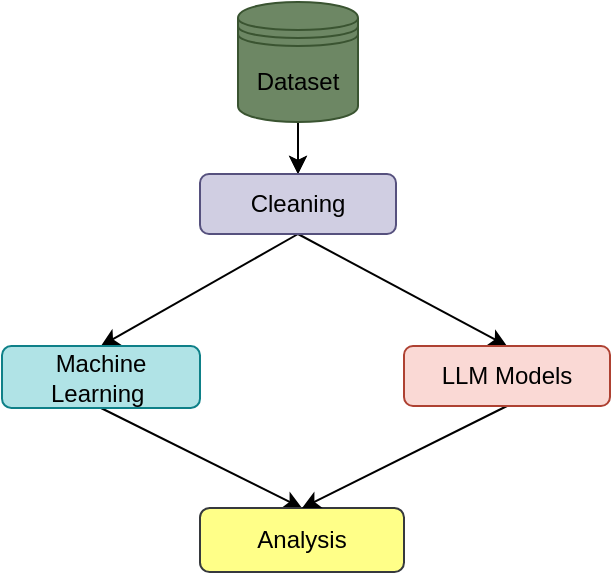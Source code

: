 <mxfile>
    <diagram id="2--Vx5D1j5wFZKc1GEul" name="Page-1">
        <mxGraphModel dx="632" dy="294" grid="0" gridSize="10" guides="1" tooltips="1" connect="1" arrows="1" fold="1" page="1" pageScale="1" pageWidth="1000" pageHeight="1000" background="#ffffff" math="0" shadow="0">
            <root>
                <mxCell id="0"/>
                <mxCell id="1" parent="0"/>
                <mxCell id="5" value="" style="edgeStyle=none;html=1;fontColor=default;" edge="1" parent="1" source="2" target="4">
                    <mxGeometry relative="1" as="geometry"/>
                </mxCell>
                <mxCell id="6" style="edgeStyle=none;html=1;exitX=0.5;exitY=1;exitDx=0;exitDy=0;entryX=0.5;entryY=0;entryDx=0;entryDy=0;fontColor=default;strokeColor=#000000;strokeWidth=1;shadow=0;" edge="1" parent="1" source="2" target="4">
                    <mxGeometry relative="1" as="geometry"/>
                </mxCell>
                <mxCell id="2" value="&lt;font color=&quot;#000000&quot;&gt;Dataset&lt;/font&gt;" style="shape=datastore;whiteSpace=wrap;html=1;labelBorderColor=none;fontColor=#ffffff;fillColor=#6d8764;strokeColor=#3A5431;" vertex="1" parent="1">
                    <mxGeometry x="337" y="10" width="60" height="60" as="geometry"/>
                </mxCell>
                <mxCell id="12" style="edgeStyle=none;html=1;exitX=0.5;exitY=1;exitDx=0;exitDy=0;entryX=0.5;entryY=0;entryDx=0;entryDy=0;shadow=0;strokeColor=#000000;strokeWidth=1;fontColor=default;" edge="1" parent="1" source="4" target="11">
                    <mxGeometry relative="1" as="geometry"/>
                </mxCell>
                <mxCell id="19" style="edgeStyle=none;html=1;exitX=0.5;exitY=1;exitDx=0;exitDy=0;entryX=0.5;entryY=0;entryDx=0;entryDy=0;shadow=0;strokeColor=#000000;strokeWidth=1;fontColor=#000000;" edge="1" parent="1" source="4" target="17">
                    <mxGeometry relative="1" as="geometry"/>
                </mxCell>
                <mxCell id="4" value="&lt;font color=&quot;#000000&quot;&gt;Cleaning&lt;/font&gt;" style="rounded=1;whiteSpace=wrap;html=1;labelBorderColor=none;strokeColor=#56517e;fillColor=#d0cee2;" vertex="1" parent="1">
                    <mxGeometry x="318" y="96" width="98" height="30" as="geometry"/>
                </mxCell>
                <mxCell id="16" style="edgeStyle=none;html=1;exitX=0.5;exitY=1;exitDx=0;exitDy=0;entryX=0.5;entryY=0;entryDx=0;entryDy=0;shadow=0;strokeColor=#000000;strokeWidth=1;fontColor=default;" edge="1" parent="1" source="11" target="15">
                    <mxGeometry relative="1" as="geometry"/>
                </mxCell>
                <mxCell id="11" value="&lt;font color=&quot;#000000&quot;&gt;Machine Learning&amp;nbsp;&lt;/font&gt;" style="rounded=1;whiteSpace=wrap;html=1;labelBorderColor=none;strokeColor=#0e8088;fillColor=#b0e3e6;" vertex="1" parent="1">
                    <mxGeometry x="219" y="182" width="99" height="31" as="geometry"/>
                </mxCell>
                <mxCell id="15" value="&lt;font color=&quot;#000000&quot;&gt;Analysis&lt;/font&gt;" style="rounded=1;whiteSpace=wrap;html=1;labelBorderColor=none;strokeColor=#36393d;fillColor=#ffff88;" vertex="1" parent="1">
                    <mxGeometry x="318" y="263" width="102" height="32" as="geometry"/>
                </mxCell>
                <mxCell id="20" style="edgeStyle=none;html=1;exitX=0.5;exitY=1;exitDx=0;exitDy=0;entryX=0.5;entryY=0;entryDx=0;entryDy=0;shadow=0;strokeColor=#000000;strokeWidth=1;fontColor=#000000;" edge="1" parent="1" source="17" target="15">
                    <mxGeometry relative="1" as="geometry"/>
                </mxCell>
                <mxCell id="17" value="&lt;font color=&quot;#000000&quot;&gt;LLM Models&lt;/font&gt;" style="rounded=1;whiteSpace=wrap;html=1;labelBorderColor=none;strokeColor=#ae4132;fillColor=#fad9d5;" vertex="1" parent="1">
                    <mxGeometry x="420" y="182" width="103" height="30" as="geometry"/>
                </mxCell>
            </root>
        </mxGraphModel>
    </diagram>
</mxfile>